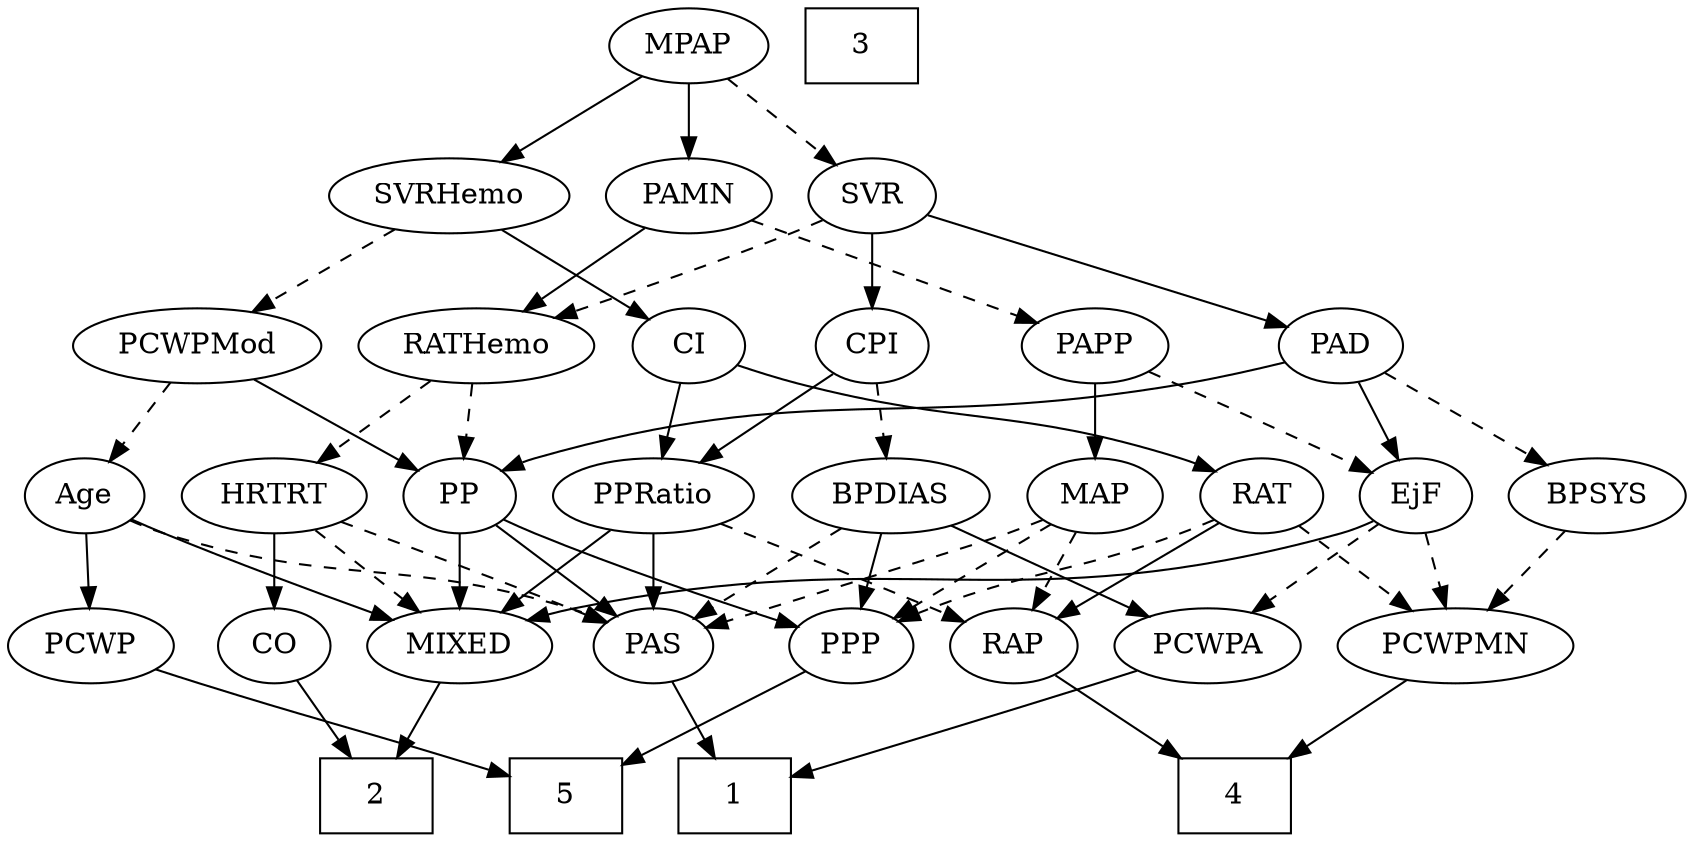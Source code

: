strict digraph {
	graph [bb="0,0,746.79,396"];
	node [label="\N"];
	1	[height=0.5,
		pos="326.1,18",
		shape=box,
		width=0.75];
	2	[height=0.5,
		pos="163.1,18",
		shape=box,
		width=0.75];
	3	[height=0.5,
		pos="380.1,378",
		shape=box,
		width=0.75];
	4	[height=0.5,
		pos="545.1,18",
		shape=box,
		width=0.75];
	5	[height=0.5,
		pos="248.1,18",
		shape=box,
		width=0.75];
	Age	[height=0.5,
		pos="32.097,162",
		width=0.75];
	MIXED	[height=0.5,
		pos="202.1,90",
		width=1.1193];
	Age -> MIXED	[pos="e,172.33,102.14 53.314,150.7 58.146,148.44 63.277,146.09 68.097,144 99.683,130.31 136.03,116.03 162.89,105.74",
		style=solid];
	PAS	[height=0.5,
		pos="287.1,90",
		width=0.75];
	Age -> PAS	[pos="e,266.51,101.78 52.679,150.22 57.633,147.92 62.975,145.68 68.097,144 146.84,118.11 172.35,133.89 251.1,108 253.02,107.37 254.97,\
106.66 256.92,105.9",
		style=dashed];
	PCWP	[height=0.5,
		pos="35.097,90",
		width=0.97491];
	Age -> PCWP	[pos="e,34.364,108.1 32.838,143.7 33.169,135.98 33.566,126.71 33.935,118.11",
		style=solid];
	EjF	[height=0.5,
		pos="626.1,162",
		width=0.75];
	EjF -> MIXED	[pos="e,231.58,102.44 605.62,149.88 600.66,147.6 595.29,145.46 590.1,144 444.21,103.08 398.96,141.05 251.1,108 247.89,107.28 244.6,106.43 \
241.32,105.48",
		style=solid];
	PCWPA	[height=0.5,
		pos="534.1,90",
		width=1.1555];
	EjF -> PCWPA	[pos="e,553.88,106.05 608.79,147.83 595.62,137.81 577.21,123.81 561.97,112.21",
		style=dashed];
	PCWPMN	[height=0.5,
		pos="644.1,90",
		width=1.3902];
	EjF -> PCWPMN	[pos="e,639.65,108.28 630.45,144.05 632.46,136.26 634.89,126.82 637.13,118.08",
		style=dashed];
	RAP	[height=0.5,
		pos="446.1,90",
		width=0.77632];
	RAP -> 4	[pos="e,520.71,36.242 464.26,76.161 477.63,66.703 496.19,53.578 512.16,42.289",
		style=solid];
	MIXED -> 2	[pos="e,172.82,36.447 192.85,72.411 188.33,64.285 182.77,54.307 177.69,45.184",
		style=solid];
	MPAP	[height=0.5,
		pos="300.1,378",
		width=0.97491];
	PAMN	[height=0.5,
		pos="300.1,306",
		width=1.011];
	MPAP -> PAMN	[pos="e,300.1,324.1 300.1,359.7 300.1,351.98 300.1,342.71 300.1,334.11",
		style=solid];
	SVR	[height=0.5,
		pos="382.1,306",
		width=0.77632];
	MPAP -> SVR	[pos="e,365.85,320.87 317.49,362.15 329.32,352.05 345.14,338.55 358.16,327.43",
		style=dashed];
	SVRHemo	[height=0.5,
		pos="196.1,306",
		width=1.3902];
	MPAP -> SVRHemo	[pos="e,218.77,322.26 279.55,363.17 264.63,353.13 244.17,339.36 227.25,327.97",
		style=solid];
	BPSYS	[height=0.5,
		pos="709.1,162",
		width=1.0471];
	BPSYS -> PCWPMN	[pos="e,659.24,107.31 694.35,145.12 685.99,136.12 675.37,124.68 666.05,114.65",
		style=dashed];
	PAD	[height=0.5,
		pos="591.1,234",
		width=0.79437];
	PAD -> EjF	[pos="e,617.86,179.47 599.39,216.41 603.53,208.13 608.63,197.92 613.27,188.66",
		style=solid];
	PAD -> BPSYS	[pos="e,686.15,176.61 611.11,221.13 629.29,210.34 656.41,194.25 677.52,181.73",
		style=dashed];
	PP	[height=0.5,
		pos="202.1,162",
		width=0.75];
	PAD -> PP	[pos="e,222.6,174.03 565.24,226.2 551.59,222.79 534.51,218.8 519.1,216 395.21,193.5 358.95,215.32 238.1,180 236.16,179.43 234.19,178.77 \
232.23,178.05",
		style=solid];
	CO	[height=0.5,
		pos="117.1,90",
		width=0.75];
	CO -> 2	[pos="e,151.73,36.292 127.53,73.116 133.06,64.716 139.97,54.196 146.23,44.671",
		style=solid];
	PAS -> 1	[pos="e,316.56,36.124 296.14,72.765 300.73,64.525 306.42,54.317 311.6,45.016",
		style=solid];
	RATHemo	[height=0.5,
		pos="207.1,234",
		width=1.3721];
	PAMN -> RATHemo	[pos="e,227.63,250.46 280.83,290.5 267.84,280.72 250.48,267.65 235.86,256.65",
		style=solid];
	PAPP	[height=0.5,
		pos="478.1,234",
		width=0.88464];
	PAMN -> PAPP	[pos="e,452.78,244.95 327.91,294.06 359.06,281.81 409.58,261.94 443.32,248.68",
		style=dashed];
	RATHemo -> PP	[pos="e,203.32,180.1 205.86,215.7 205.31,207.98 204.65,198.71 204.03,190.11",
		style=dashed];
	HRTRT	[height=0.5,
		pos="117.1,162",
		width=1.1013];
	RATHemo -> HRTRT	[pos="e,136.4,178.01 187.12,217.46 174.6,207.72 158.29,195.04 144.56,184.36",
		style=dashed];
	CPI	[height=0.5,
		pos="382.1,234",
		width=0.75];
	BPDIAS	[height=0.5,
		pos="387.1,162",
		width=1.1735];
	CPI -> BPDIAS	[pos="e,385.88,180.1 383.33,215.7 383.88,207.98 384.55,198.71 385.16,190.11",
		style=dashed];
	PPRatio	[height=0.5,
		pos="287.1,162",
		width=1.1013];
	CPI -> PPRatio	[pos="e,307.04,177.7 364.67,220.16 350.93,210.04 331.49,195.71 315.51,183.93",
		style=solid];
	RAT	[height=0.5,
		pos="554.1,162",
		width=0.75827];
	RAT -> RAP	[pos="e,465.06,103.29 535.28,148.81 518.2,137.73 492.79,121.26 473.46,108.73",
		style=solid];
	RAT -> PCWPMN	[pos="e,624.1,106.55 571.03,147.83 583.62,138.03 601.11,124.43 615.82,112.99",
		style=dashed];
	PPP	[height=0.5,
		pos="373.1,90",
		width=0.75];
	RAT -> PPP	[pos="e,394.23,101.5 532.97,150.5 528.13,148.24 522.97,145.95 518.1,144 470.72,125.07 456.47,126.93 409.1,108 407.27,107.27 405.4,106.49 \
403.52,105.68",
		style=dashed];
	SVR -> PAD	[pos="e,566.22,243.33 406.48,296.83 443.56,284.41 514.29,260.73 556.62,246.55",
		style=solid];
	SVR -> RATHemo	[pos="e,240.8,247.26 360.29,294.7 355.32,292.43 350.05,290.09 345.1,288 313.71,274.78 277.78,261.02 250.45,250.84",
		style=dashed];
	SVR -> CPI	[pos="e,382.1,252.1 382.1,287.7 382.1,279.98 382.1,270.71 382.1,262.11",
		style=solid];
	PCWPMod	[height=0.5,
		pos="88.097,234",
		width=1.4443];
	PCWPMod -> Age	[pos="e,44.506,178.51 74.826,216.41 67.649,207.44 58.669,196.21 50.795,186.37",
		style=dashed];
	PCWPMod -> PP	[pos="e,182.96,174.75 112.55,217.98 130.66,206.87 155.35,191.71 174.22,180.12",
		style=solid];
	PCWPA -> 1	[pos="e,353.2,28.123 502.05,78.216 464.44,65.559 402.21,44.615 362.72,31.326",
		style=solid];
	PCWPMN -> 4	[pos="e,569.44,36.211 622.13,73.465 609.08,64.239 592.29,52.368 577.72,42.064",
		style=solid];
	SVRHemo -> PCWPMod	[pos="e,111.6,250.23 172.93,289.98 157.52,279.99 137.07,266.74 120.11,255.75",
		style=dashed];
	CI	[height=0.5,
		pos="301.1,234",
		width=0.75];
	SVRHemo -> CI	[pos="e,282.56,247.36 218.88,289.81 235.11,278.99 256.99,264.4 274.1,253",
		style=solid];
	BPDIAS -> PAS	[pos="e,305.26,103.71 365.89,146.15 350.7,135.52 330.13,121.13 313.82,109.71",
		style=dashed];
	BPDIAS -> PCWPA	[pos="e,506.94,103.93 414.4,148 437.92,136.8 472.04,120.55 497.84,108.26",
		style=solid];
	BPDIAS -> PPP	[pos="e,376.55,108.28 383.71,144.05 382.17,136.35 380.3,127.03 378.57,118.36",
		style=solid];
	MAP	[height=0.5,
		pos="478.1,162",
		width=0.84854];
	MAP -> RAP	[pos="e,453.63,107.47 470.51,144.41 466.73,136.13 462.06,125.92 457.83,116.66",
		style=dashed];
	MAP -> PAS	[pos="e,310.56,99.027 454.09,150.5 448.84,148.29 443.3,146.02 438.1,144 416.22,135.52 357.48,115.16 320.04,102.29",
		style=dashed];
	MAP -> PPP	[pos="e,391.7,103.4 458.35,147.83 441.91,136.87 418.34,121.16 400.14,109.03",
		style=dashed];
	PP -> MIXED	[pos="e,202.1,108.1 202.1,143.7 202.1,135.98 202.1,126.71 202.1,118.11",
		style=solid];
	PP -> PAS	[pos="e,270.76,104.46 218.49,147.5 231.07,137.14 248.64,122.67 262.84,110.97",
		style=solid];
	PP -> PPP	[pos="e,349.97,99.538 223.31,150.69 228.14,148.43 233.27,146.08 238.1,144 272.68,129.06 312.96,113.48 340.46,103.11",
		style=solid];
	PPP -> 5	[pos="e,275.13,34.136 353.01,77.753 334.45,67.359 306.44,51.674 284.03,39.123",
		style=solid];
	PPRatio -> RAP	[pos="e,423.83,101.32 315.27,148.96 340.05,138.32 377.05,122.32 409.1,108 410.89,107.2 412.73,106.37 414.58,105.54",
		style=dashed];
	PPRatio -> MIXED	[pos="e,220.5,106.16 268.65,145.81 256.85,136.09 241.35,123.32 228.27,112.56",
		style=solid];
	PPRatio -> PAS	[pos="e,287.1,108.1 287.1,143.7 287.1,135.98 287.1,126.71 287.1,118.11",
		style=solid];
	PCWP -> 5	[pos="e,220.94,28.625 62.735,78.491 68.764,76.281 75.126,74.012 81.097,72 133.06,54.489 146.96,52.989 199.1,36 203.09,34.697 207.26,33.305 \
211.41,31.898",
		style=solid];
	CI -> RAT	[pos="e,533.12,173.92 323.76,223.66 330.83,220.95 338.72,218.15 346.1,216 421.07,194.13 444.05,204.85 518.1,180 519.96,179.37 521.86,178.68 \
523.76,177.93",
		style=solid];
	CI -> PPRatio	[pos="e,290.55,180.28 297.71,216.05 296.17,208.35 294.3,199.03 292.57,190.36",
		style=solid];
	PAPP -> EjF	[pos="e,604.78,173.08 501.88,221.75 527.31,209.72 567.74,190.6 595.52,177.46",
		style=dashed];
	PAPP -> MAP	[pos="e,478.1,180.1 478.1,215.7 478.1,207.98 478.1,198.71 478.1,190.11",
		style=solid];
	HRTRT -> MIXED	[pos="e,183.69,106.16 135.54,145.81 147.35,136.09 162.85,123.32 175.92,112.56",
		style=dashed];
	HRTRT -> CO	[pos="e,117.1,108.1 117.1,143.7 117.1,135.98 117.1,126.71 117.1,118.11",
		style=solid];
	HRTRT -> PAS	[pos="e,265.88,101.3 146.6,149.96 173.9,139.6 215.52,123.42 251.1,108 252.9,107.22 254.76,106.4 256.62,105.56",
		style=dashed];
}
